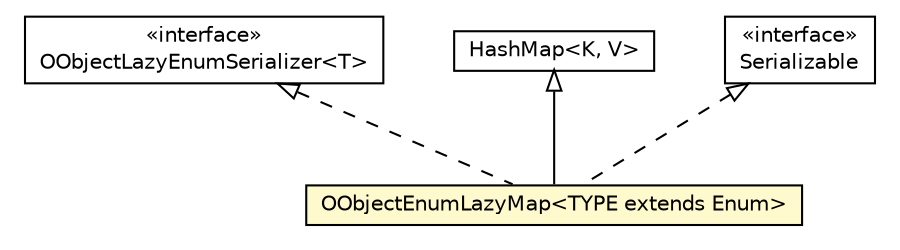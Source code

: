 #!/usr/local/bin/dot
#
# Class diagram 
# Generated by UMLGraph version R5_6-24-gf6e263 (http://www.umlgraph.org/)
#

digraph G {
	edge [fontname="Helvetica",fontsize=10,labelfontname="Helvetica",labelfontsize=10];
	node [fontname="Helvetica",fontsize=10,shape=plaintext];
	nodesep=0.25;
	ranksep=0.5;
	// com.orientechnologies.orient.object.enumerations.OObjectLazyEnumSerializer<T>
	c4756743 [label=<<table title="com.orientechnologies.orient.object.enumerations.OObjectLazyEnumSerializer" border="0" cellborder="1" cellspacing="0" cellpadding="2" port="p" href="./OObjectLazyEnumSerializer.html">
		<tr><td><table border="0" cellspacing="0" cellpadding="1">
<tr><td align="center" balign="center"> &#171;interface&#187; </td></tr>
<tr><td align="center" balign="center"> OObjectLazyEnumSerializer&lt;T&gt; </td></tr>
		</table></td></tr>
		</table>>, URL="./OObjectLazyEnumSerializer.html", fontname="Helvetica", fontcolor="black", fontsize=10.0];
	// com.orientechnologies.orient.object.enumerations.OObjectEnumLazyMap<TYPE extends java.lang.Enum>
	c4756745 [label=<<table title="com.orientechnologies.orient.object.enumerations.OObjectEnumLazyMap" border="0" cellborder="1" cellspacing="0" cellpadding="2" port="p" bgcolor="lemonChiffon" href="./OObjectEnumLazyMap.html">
		<tr><td><table border="0" cellspacing="0" cellpadding="1">
<tr><td align="center" balign="center"> OObjectEnumLazyMap&lt;TYPE extends Enum&gt; </td></tr>
		</table></td></tr>
		</table>>, URL="./OObjectEnumLazyMap.html", fontname="Helvetica", fontcolor="black", fontsize=10.0];
	//com.orientechnologies.orient.object.enumerations.OObjectEnumLazyMap<TYPE extends java.lang.Enum> extends java.util.HashMap<java.lang.Object, java.lang.Object>
	c4757422:p -> c4756745:p [dir=back,arrowtail=empty];
	//com.orientechnologies.orient.object.enumerations.OObjectEnumLazyMap<TYPE extends java.lang.Enum> implements java.io.Serializable
	c4757423:p -> c4756745:p [dir=back,arrowtail=empty,style=dashed];
	//com.orientechnologies.orient.object.enumerations.OObjectEnumLazyMap<TYPE extends java.lang.Enum> implements com.orientechnologies.orient.object.enumerations.OObjectLazyEnumSerializer<T>
	c4756743:p -> c4756745:p [dir=back,arrowtail=empty,style=dashed];
	// java.io.Serializable
	c4757423 [label=<<table title="java.io.Serializable" border="0" cellborder="1" cellspacing="0" cellpadding="2" port="p" href="http://java.sun.com/j2se/1.4.2/docs/api/java/io/Serializable.html">
		<tr><td><table border="0" cellspacing="0" cellpadding="1">
<tr><td align="center" balign="center"> &#171;interface&#187; </td></tr>
<tr><td align="center" balign="center"> Serializable </td></tr>
		</table></td></tr>
		</table>>, URL="http://java.sun.com/j2se/1.4.2/docs/api/java/io/Serializable.html", fontname="Helvetica", fontcolor="black", fontsize=10.0];
	// java.util.HashMap<K, V>
	c4757422 [label=<<table title="java.util.HashMap" border="0" cellborder="1" cellspacing="0" cellpadding="2" port="p" href="http://java.sun.com/j2se/1.4.2/docs/api/java/util/HashMap.html">
		<tr><td><table border="0" cellspacing="0" cellpadding="1">
<tr><td align="center" balign="center"> HashMap&lt;K, V&gt; </td></tr>
		</table></td></tr>
		</table>>, URL="http://java.sun.com/j2se/1.4.2/docs/api/java/util/HashMap.html", fontname="Helvetica", fontcolor="black", fontsize=10.0];
}

